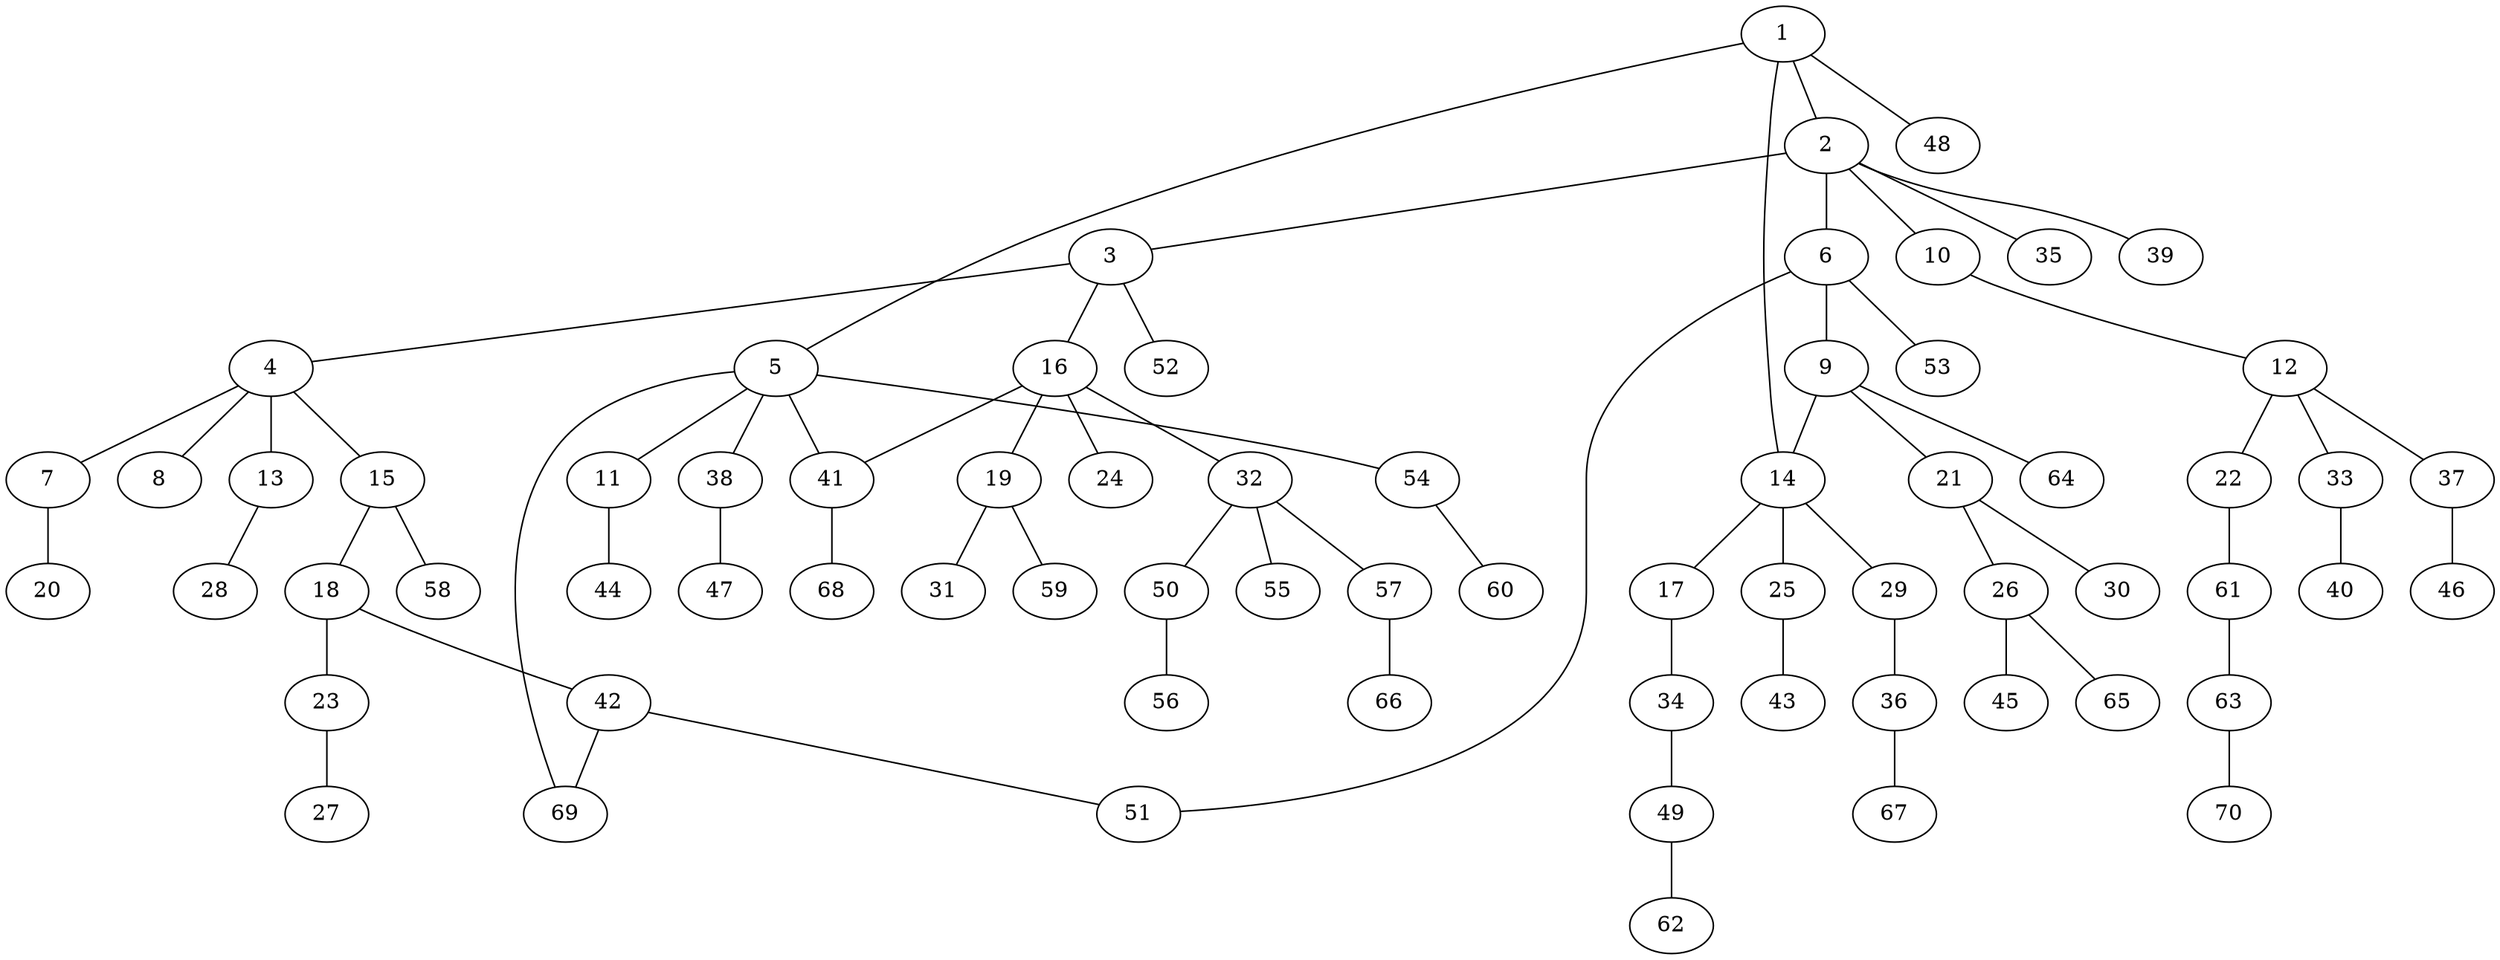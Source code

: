 graph graphname {1--2
1--5
1--14
1--48
2--3
2--6
2--10
2--35
2--39
3--4
3--16
3--52
4--7
4--8
4--13
4--15
5--11
5--38
5--41
5--54
5--69
6--9
6--51
6--53
7--20
9--14
9--21
9--64
10--12
11--44
12--22
12--33
12--37
13--28
14--17
14--25
14--29
15--18
15--58
16--19
16--24
16--32
16--41
17--34
18--23
18--42
19--31
19--59
21--26
21--30
22--61
23--27
25--43
26--45
26--65
29--36
32--50
32--55
32--57
33--40
34--49
36--67
37--46
38--47
41--68
42--51
42--69
49--62
50--56
54--60
57--66
61--63
63--70
}